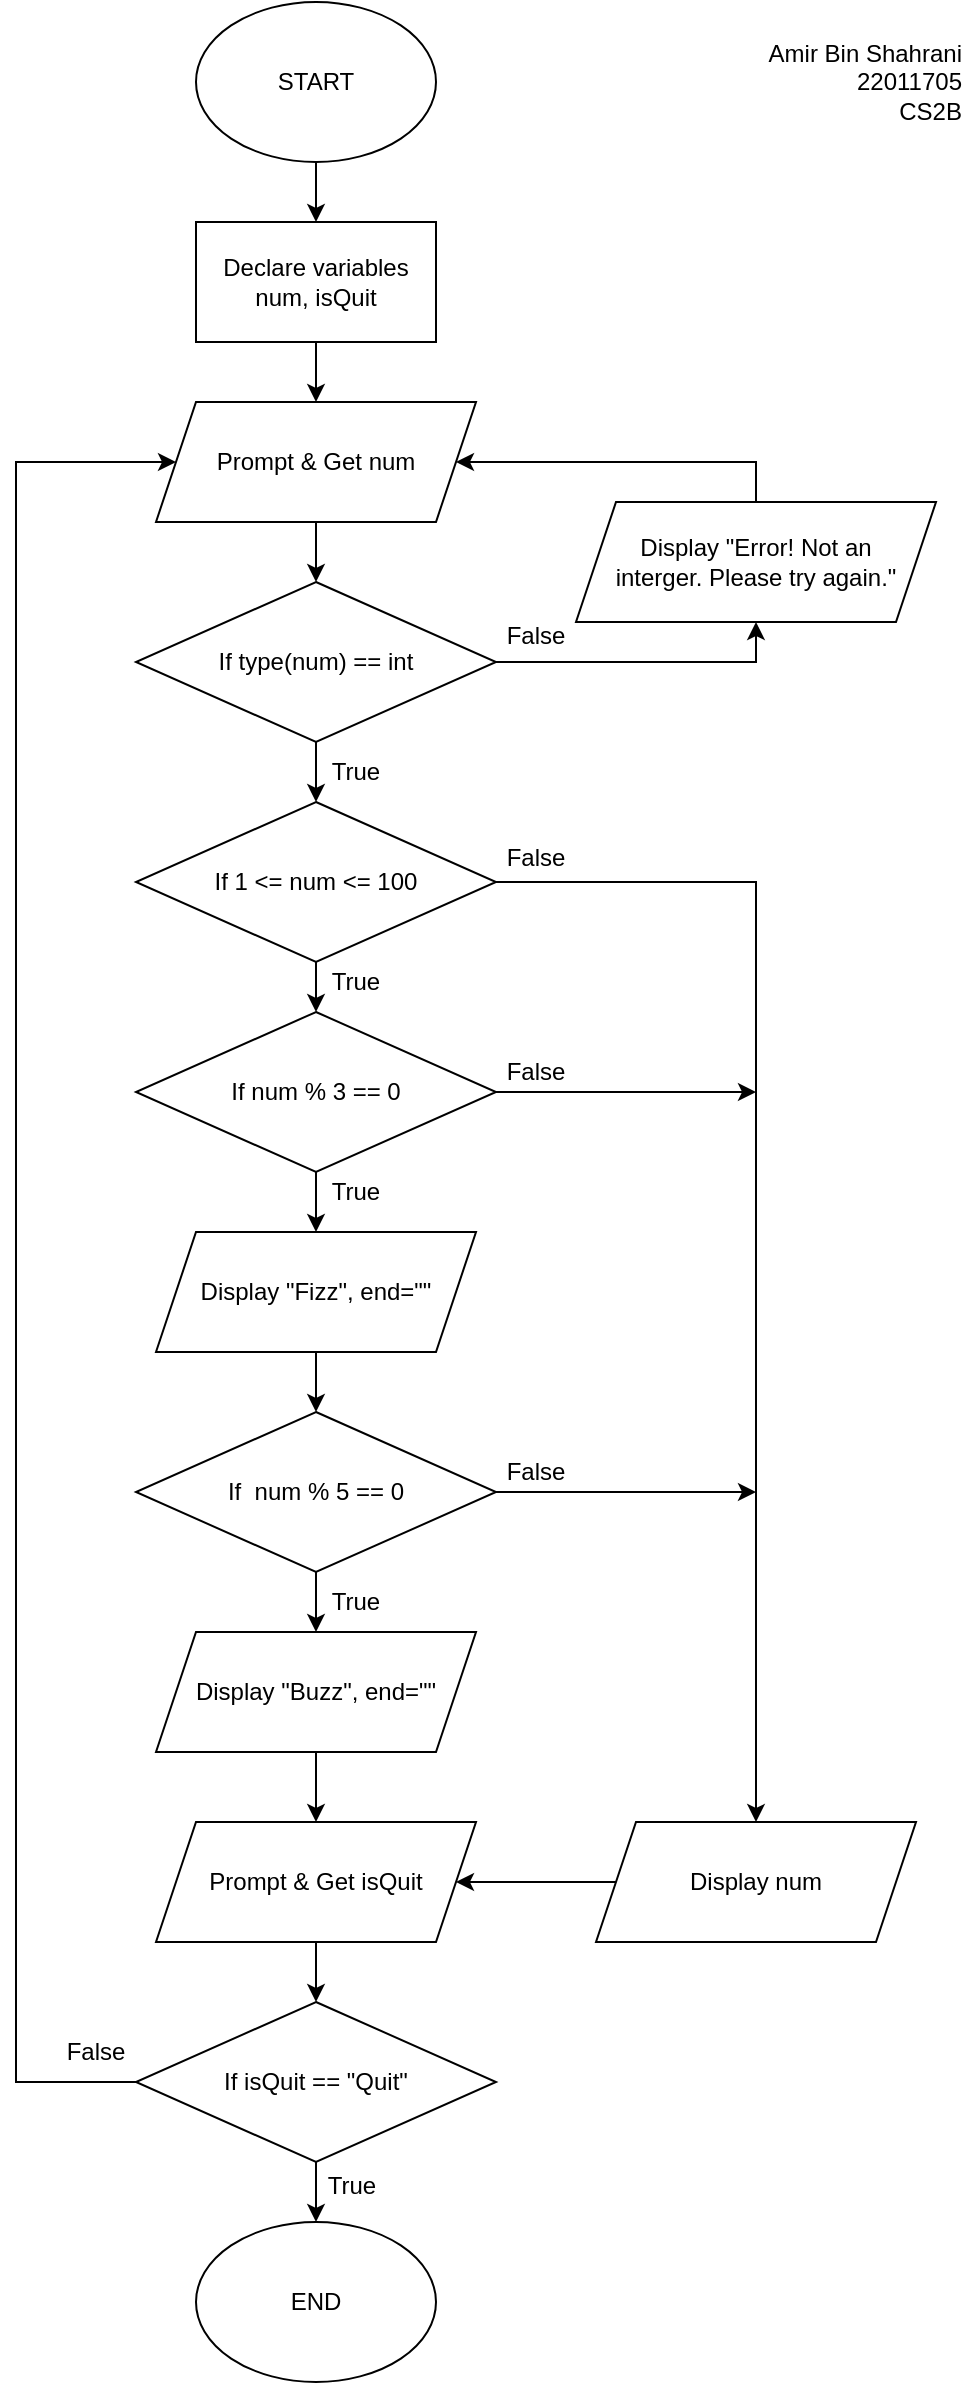 <mxfile version="22.0.4" type="device">
  <diagram name="Page-1" id="ZMsNAIAkcmSSNDehfxku">
    <mxGraphModel dx="890" dy="396" grid="1" gridSize="10" guides="1" tooltips="1" connect="1" arrows="1" fold="1" page="1" pageScale="1" pageWidth="850" pageHeight="1100" math="0" shadow="0">
      <root>
        <mxCell id="0" />
        <mxCell id="1" parent="0" />
        <mxCell id="BPhS06G8vffoQ-ti2OAm-3" value="" style="edgeStyle=orthogonalEdgeStyle;rounded=0;orthogonalLoop=1;jettySize=auto;html=1;" parent="1" source="BPhS06G8vffoQ-ti2OAm-1" target="BPhS06G8vffoQ-ti2OAm-2" edge="1">
          <mxGeometry relative="1" as="geometry" />
        </mxCell>
        <mxCell id="BPhS06G8vffoQ-ti2OAm-1" value="START" style="ellipse;whiteSpace=wrap;html=1;" parent="1" vertex="1">
          <mxGeometry x="285" y="10" width="120" height="80" as="geometry" />
        </mxCell>
        <mxCell id="BPhS06G8vffoQ-ti2OAm-5" value="" style="edgeStyle=orthogonalEdgeStyle;rounded=0;orthogonalLoop=1;jettySize=auto;html=1;" parent="1" source="BPhS06G8vffoQ-ti2OAm-2" target="BPhS06G8vffoQ-ti2OAm-4" edge="1">
          <mxGeometry relative="1" as="geometry" />
        </mxCell>
        <mxCell id="BPhS06G8vffoQ-ti2OAm-2" value="Declare variables num, isQuit" style="whiteSpace=wrap;html=1;" parent="1" vertex="1">
          <mxGeometry x="285" y="120" width="120" height="60" as="geometry" />
        </mxCell>
        <mxCell id="BPhS06G8vffoQ-ti2OAm-7" value="" style="edgeStyle=orthogonalEdgeStyle;rounded=0;orthogonalLoop=1;jettySize=auto;html=1;" parent="1" source="BPhS06G8vffoQ-ti2OAm-4" target="BPhS06G8vffoQ-ti2OAm-6" edge="1">
          <mxGeometry relative="1" as="geometry" />
        </mxCell>
        <mxCell id="BPhS06G8vffoQ-ti2OAm-4" value="Prompt &amp;amp; Get num" style="shape=parallelogram;perimeter=parallelogramPerimeter;whiteSpace=wrap;html=1;fixedSize=1;" parent="1" vertex="1">
          <mxGeometry x="265" y="210" width="160" height="60" as="geometry" />
        </mxCell>
        <mxCell id="BPhS06G8vffoQ-ti2OAm-11" value="" style="edgeStyle=orthogonalEdgeStyle;rounded=0;orthogonalLoop=1;jettySize=auto;html=1;" parent="1" source="BPhS06G8vffoQ-ti2OAm-6" target="BPhS06G8vffoQ-ti2OAm-10" edge="1">
          <mxGeometry relative="1" as="geometry">
            <Array as="points">
              <mxPoint x="565" y="340" />
            </Array>
          </mxGeometry>
        </mxCell>
        <mxCell id="BPhS06G8vffoQ-ti2OAm-16" value="" style="edgeStyle=orthogonalEdgeStyle;rounded=0;orthogonalLoop=1;jettySize=auto;html=1;" parent="1" source="BPhS06G8vffoQ-ti2OAm-6" target="BPhS06G8vffoQ-ti2OAm-15" edge="1">
          <mxGeometry relative="1" as="geometry" />
        </mxCell>
        <mxCell id="BPhS06G8vffoQ-ti2OAm-6" value="If type(num) == int" style="rhombus;whiteSpace=wrap;html=1;" parent="1" vertex="1">
          <mxGeometry x="255" y="300" width="180" height="80" as="geometry" />
        </mxCell>
        <mxCell id="BPhS06G8vffoQ-ti2OAm-12" style="edgeStyle=orthogonalEdgeStyle;rounded=0;orthogonalLoop=1;jettySize=auto;html=1;exitX=0.5;exitY=0;exitDx=0;exitDy=0;" parent="1" source="BPhS06G8vffoQ-ti2OAm-10" target="BPhS06G8vffoQ-ti2OAm-4" edge="1">
          <mxGeometry relative="1" as="geometry" />
        </mxCell>
        <mxCell id="BPhS06G8vffoQ-ti2OAm-10" value="Display &quot;Error! Not an&lt;br&gt;interger. Please try again.&quot;" style="shape=parallelogram;perimeter=parallelogramPerimeter;whiteSpace=wrap;html=1;fixedSize=1;" parent="1" vertex="1">
          <mxGeometry x="475" y="260" width="180" height="60" as="geometry" />
        </mxCell>
        <mxCell id="BPhS06G8vffoQ-ti2OAm-13" value="False" style="text;strokeColor=none;align=center;fillColor=none;html=1;verticalAlign=middle;whiteSpace=wrap;rounded=0;" parent="1" vertex="1">
          <mxGeometry x="425" y="312" width="60" height="30" as="geometry" />
        </mxCell>
        <mxCell id="BPhS06G8vffoQ-ti2OAm-18" value="" style="edgeStyle=orthogonalEdgeStyle;rounded=0;orthogonalLoop=1;jettySize=auto;html=1;" parent="1" source="BPhS06G8vffoQ-ti2OAm-15" target="BPhS06G8vffoQ-ti2OAm-17" edge="1">
          <mxGeometry relative="1" as="geometry" />
        </mxCell>
        <mxCell id="BPhS06G8vffoQ-ti2OAm-32" value="" style="edgeStyle=orthogonalEdgeStyle;rounded=0;orthogonalLoop=1;jettySize=auto;html=1;" parent="1" source="BPhS06G8vffoQ-ti2OAm-15" target="BPhS06G8vffoQ-ti2OAm-31" edge="1">
          <mxGeometry relative="1" as="geometry" />
        </mxCell>
        <mxCell id="BPhS06G8vffoQ-ti2OAm-15" value="If 1 &amp;lt;= num &amp;lt;= 100" style="rhombus;whiteSpace=wrap;html=1;" parent="1" vertex="1">
          <mxGeometry x="255" y="410" width="180" height="80" as="geometry" />
        </mxCell>
        <mxCell id="BPhS06G8vffoQ-ti2OAm-22" value="" style="edgeStyle=orthogonalEdgeStyle;rounded=0;orthogonalLoop=1;jettySize=auto;html=1;" parent="1" source="BPhS06G8vffoQ-ti2OAm-17" target="BPhS06G8vffoQ-ti2OAm-21" edge="1">
          <mxGeometry relative="1" as="geometry" />
        </mxCell>
        <mxCell id="BPhS06G8vffoQ-ti2OAm-50" style="edgeStyle=orthogonalEdgeStyle;rounded=0;orthogonalLoop=1;jettySize=auto;html=1;exitX=1;exitY=0.5;exitDx=0;exitDy=0;" parent="1" source="BPhS06G8vffoQ-ti2OAm-17" edge="1">
          <mxGeometry relative="1" as="geometry">
            <mxPoint x="565" y="555" as="targetPoint" />
          </mxGeometry>
        </mxCell>
        <mxCell id="BPhS06G8vffoQ-ti2OAm-17" value="If num % 3 == 0" style="rhombus;whiteSpace=wrap;html=1;" parent="1" vertex="1">
          <mxGeometry x="255" y="515" width="180" height="80" as="geometry" />
        </mxCell>
        <mxCell id="BPhS06G8vffoQ-ti2OAm-19" value="True" style="text;strokeColor=none;align=center;fillColor=none;html=1;verticalAlign=middle;whiteSpace=wrap;rounded=0;" parent="1" vertex="1">
          <mxGeometry x="335" y="380" width="60" height="30" as="geometry" />
        </mxCell>
        <mxCell id="BPhS06G8vffoQ-ti2OAm-20" value="False" style="text;strokeColor=none;align=center;fillColor=none;html=1;verticalAlign=middle;whiteSpace=wrap;rounded=0;" parent="1" vertex="1">
          <mxGeometry x="425" y="423" width="60" height="30" as="geometry" />
        </mxCell>
        <mxCell id="BPhS06G8vffoQ-ti2OAm-26" value="" style="edgeStyle=orthogonalEdgeStyle;rounded=0;orthogonalLoop=1;jettySize=auto;html=1;" parent="1" source="BPhS06G8vffoQ-ti2OAm-21" target="BPhS06G8vffoQ-ti2OAm-25" edge="1">
          <mxGeometry relative="1" as="geometry" />
        </mxCell>
        <mxCell id="BPhS06G8vffoQ-ti2OAm-21" value="Display &quot;Fizz&quot;, end=&quot;&quot;" style="shape=parallelogram;perimeter=parallelogramPerimeter;whiteSpace=wrap;html=1;fixedSize=1;" parent="1" vertex="1">
          <mxGeometry x="265" y="625" width="160" height="60" as="geometry" />
        </mxCell>
        <mxCell id="BPhS06G8vffoQ-ti2OAm-28" value="" style="edgeStyle=orthogonalEdgeStyle;rounded=0;orthogonalLoop=1;jettySize=auto;html=1;" parent="1" source="BPhS06G8vffoQ-ti2OAm-25" target="BPhS06G8vffoQ-ti2OAm-27" edge="1">
          <mxGeometry relative="1" as="geometry" />
        </mxCell>
        <mxCell id="BPhS06G8vffoQ-ti2OAm-51" style="edgeStyle=orthogonalEdgeStyle;rounded=0;orthogonalLoop=1;jettySize=auto;html=1;exitX=1;exitY=0.5;exitDx=0;exitDy=0;" parent="1" source="BPhS06G8vffoQ-ti2OAm-25" edge="1">
          <mxGeometry relative="1" as="geometry">
            <mxPoint x="565" y="755" as="targetPoint" />
          </mxGeometry>
        </mxCell>
        <mxCell id="BPhS06G8vffoQ-ti2OAm-25" value="If&amp;nbsp; num % 5 == 0" style="rhombus;whiteSpace=wrap;html=1;" parent="1" vertex="1">
          <mxGeometry x="255" y="715" width="180" height="80" as="geometry" />
        </mxCell>
        <mxCell id="BPhS06G8vffoQ-ti2OAm-47" style="edgeStyle=orthogonalEdgeStyle;rounded=0;orthogonalLoop=1;jettySize=auto;html=1;exitX=0.5;exitY=1;exitDx=0;exitDy=0;entryX=0.5;entryY=0;entryDx=0;entryDy=0;" parent="1" source="BPhS06G8vffoQ-ti2OAm-27" target="BPhS06G8vffoQ-ti2OAm-35" edge="1">
          <mxGeometry relative="1" as="geometry" />
        </mxCell>
        <mxCell id="BPhS06G8vffoQ-ti2OAm-27" value="Display &quot;Buzz&quot;, end=&quot;&quot;" style="shape=parallelogram;perimeter=parallelogramPerimeter;whiteSpace=wrap;html=1;fixedSize=1;" parent="1" vertex="1">
          <mxGeometry x="265" y="825" width="160" height="60" as="geometry" />
        </mxCell>
        <mxCell id="BPhS06G8vffoQ-ti2OAm-29" value="True" style="text;strokeColor=none;align=center;fillColor=none;html=1;verticalAlign=middle;whiteSpace=wrap;rounded=0;" parent="1" vertex="1">
          <mxGeometry x="335" y="590" width="60" height="30" as="geometry" />
        </mxCell>
        <mxCell id="BPhS06G8vffoQ-ti2OAm-30" value="True" style="text;strokeColor=none;align=center;fillColor=none;html=1;verticalAlign=middle;whiteSpace=wrap;rounded=0;" parent="1" vertex="1">
          <mxGeometry x="335" y="795" width="60" height="30" as="geometry" />
        </mxCell>
        <mxCell id="BPhS06G8vffoQ-ti2OAm-36" value="" style="edgeStyle=orthogonalEdgeStyle;rounded=0;orthogonalLoop=1;jettySize=auto;html=1;entryX=1;entryY=0.5;entryDx=0;entryDy=0;" parent="1" source="BPhS06G8vffoQ-ti2OAm-31" target="BPhS06G8vffoQ-ti2OAm-35" edge="1">
          <mxGeometry relative="1" as="geometry">
            <Array as="points">
              <mxPoint x="585" y="950" />
            </Array>
          </mxGeometry>
        </mxCell>
        <mxCell id="BPhS06G8vffoQ-ti2OAm-31" value="Display num" style="shape=parallelogram;perimeter=parallelogramPerimeter;whiteSpace=wrap;html=1;fixedSize=1;" parent="1" vertex="1">
          <mxGeometry x="485" y="920" width="160" height="60" as="geometry" />
        </mxCell>
        <mxCell id="BPhS06G8vffoQ-ti2OAm-34" value="True" style="text;strokeColor=none;align=center;fillColor=none;html=1;verticalAlign=middle;whiteSpace=wrap;rounded=0;" parent="1" vertex="1">
          <mxGeometry x="335" y="485" width="60" height="30" as="geometry" />
        </mxCell>
        <mxCell id="BPhS06G8vffoQ-ti2OAm-38" value="" style="edgeStyle=orthogonalEdgeStyle;rounded=0;orthogonalLoop=1;jettySize=auto;html=1;" parent="1" source="BPhS06G8vffoQ-ti2OAm-35" target="BPhS06G8vffoQ-ti2OAm-37" edge="1">
          <mxGeometry relative="1" as="geometry" />
        </mxCell>
        <mxCell id="BPhS06G8vffoQ-ti2OAm-35" value="Prompt &amp;amp; Get isQuit" style="shape=parallelogram;perimeter=parallelogramPerimeter;whiteSpace=wrap;html=1;fixedSize=1;" parent="1" vertex="1">
          <mxGeometry x="265" y="920" width="160" height="60" as="geometry" />
        </mxCell>
        <mxCell id="BPhS06G8vffoQ-ti2OAm-39" style="edgeStyle=orthogonalEdgeStyle;rounded=0;orthogonalLoop=1;jettySize=auto;html=1;exitX=0;exitY=0.5;exitDx=0;exitDy=0;entryX=0;entryY=0.5;entryDx=0;entryDy=0;" parent="1" source="BPhS06G8vffoQ-ti2OAm-37" target="BPhS06G8vffoQ-ti2OAm-4" edge="1">
          <mxGeometry relative="1" as="geometry">
            <mxPoint x="115" y="240" as="targetPoint" />
            <Array as="points">
              <mxPoint x="195" y="1050" />
              <mxPoint x="195" y="240" />
            </Array>
          </mxGeometry>
        </mxCell>
        <mxCell id="BPhS06G8vffoQ-ti2OAm-45" value="" style="edgeStyle=orthogonalEdgeStyle;rounded=0;orthogonalLoop=1;jettySize=auto;html=1;" parent="1" source="BPhS06G8vffoQ-ti2OAm-37" target="BPhS06G8vffoQ-ti2OAm-44" edge="1">
          <mxGeometry relative="1" as="geometry" />
        </mxCell>
        <mxCell id="BPhS06G8vffoQ-ti2OAm-37" value="If isQuit == &quot;Quit&quot;" style="rhombus;whiteSpace=wrap;html=1;" parent="1" vertex="1">
          <mxGeometry x="255" y="1010" width="180" height="80" as="geometry" />
        </mxCell>
        <mxCell id="BPhS06G8vffoQ-ti2OAm-44" value="END" style="ellipse;whiteSpace=wrap;html=1;" parent="1" vertex="1">
          <mxGeometry x="285" y="1120" width="120" height="80" as="geometry" />
        </mxCell>
        <mxCell id="BPhS06G8vffoQ-ti2OAm-52" value="False" style="text;strokeColor=none;align=center;fillColor=none;html=1;verticalAlign=middle;whiteSpace=wrap;rounded=0;" parent="1" vertex="1">
          <mxGeometry x="425" y="530" width="60" height="30" as="geometry" />
        </mxCell>
        <mxCell id="BPhS06G8vffoQ-ti2OAm-53" value="False" style="text;strokeColor=none;align=center;fillColor=none;html=1;verticalAlign=middle;whiteSpace=wrap;rounded=0;" parent="1" vertex="1">
          <mxGeometry x="425" y="730" width="60" height="30" as="geometry" />
        </mxCell>
        <mxCell id="BPhS06G8vffoQ-ti2OAm-54" value="True" style="text;strokeColor=none;align=center;fillColor=none;html=1;verticalAlign=middle;whiteSpace=wrap;rounded=0;" parent="1" vertex="1">
          <mxGeometry x="333" y="1087" width="60" height="30" as="geometry" />
        </mxCell>
        <mxCell id="BPhS06G8vffoQ-ti2OAm-55" value="False" style="text;strokeColor=none;align=center;fillColor=none;html=1;verticalAlign=middle;whiteSpace=wrap;rounded=0;" parent="1" vertex="1">
          <mxGeometry x="205" y="1020" width="60" height="30" as="geometry" />
        </mxCell>
        <mxCell id="oWx18WCpdSBNHn-QrKPg-1" value="Amir Bin Shahrani&lt;br&gt;&lt;div style=&quot;&quot;&gt;&lt;span style=&quot;background-color: initial;&quot;&gt;22011705&lt;/span&gt;&lt;/div&gt;&lt;div style=&quot;&quot;&gt;&lt;span style=&quot;background-color: initial;&quot;&gt;CS2B&lt;/span&gt;&lt;/div&gt;" style="text;strokeColor=none;align=right;fillColor=none;html=1;verticalAlign=middle;whiteSpace=wrap;rounded=0;" vertex="1" parent="1">
          <mxGeometry x="570" y="20" width="100" height="60" as="geometry" />
        </mxCell>
      </root>
    </mxGraphModel>
  </diagram>
</mxfile>
